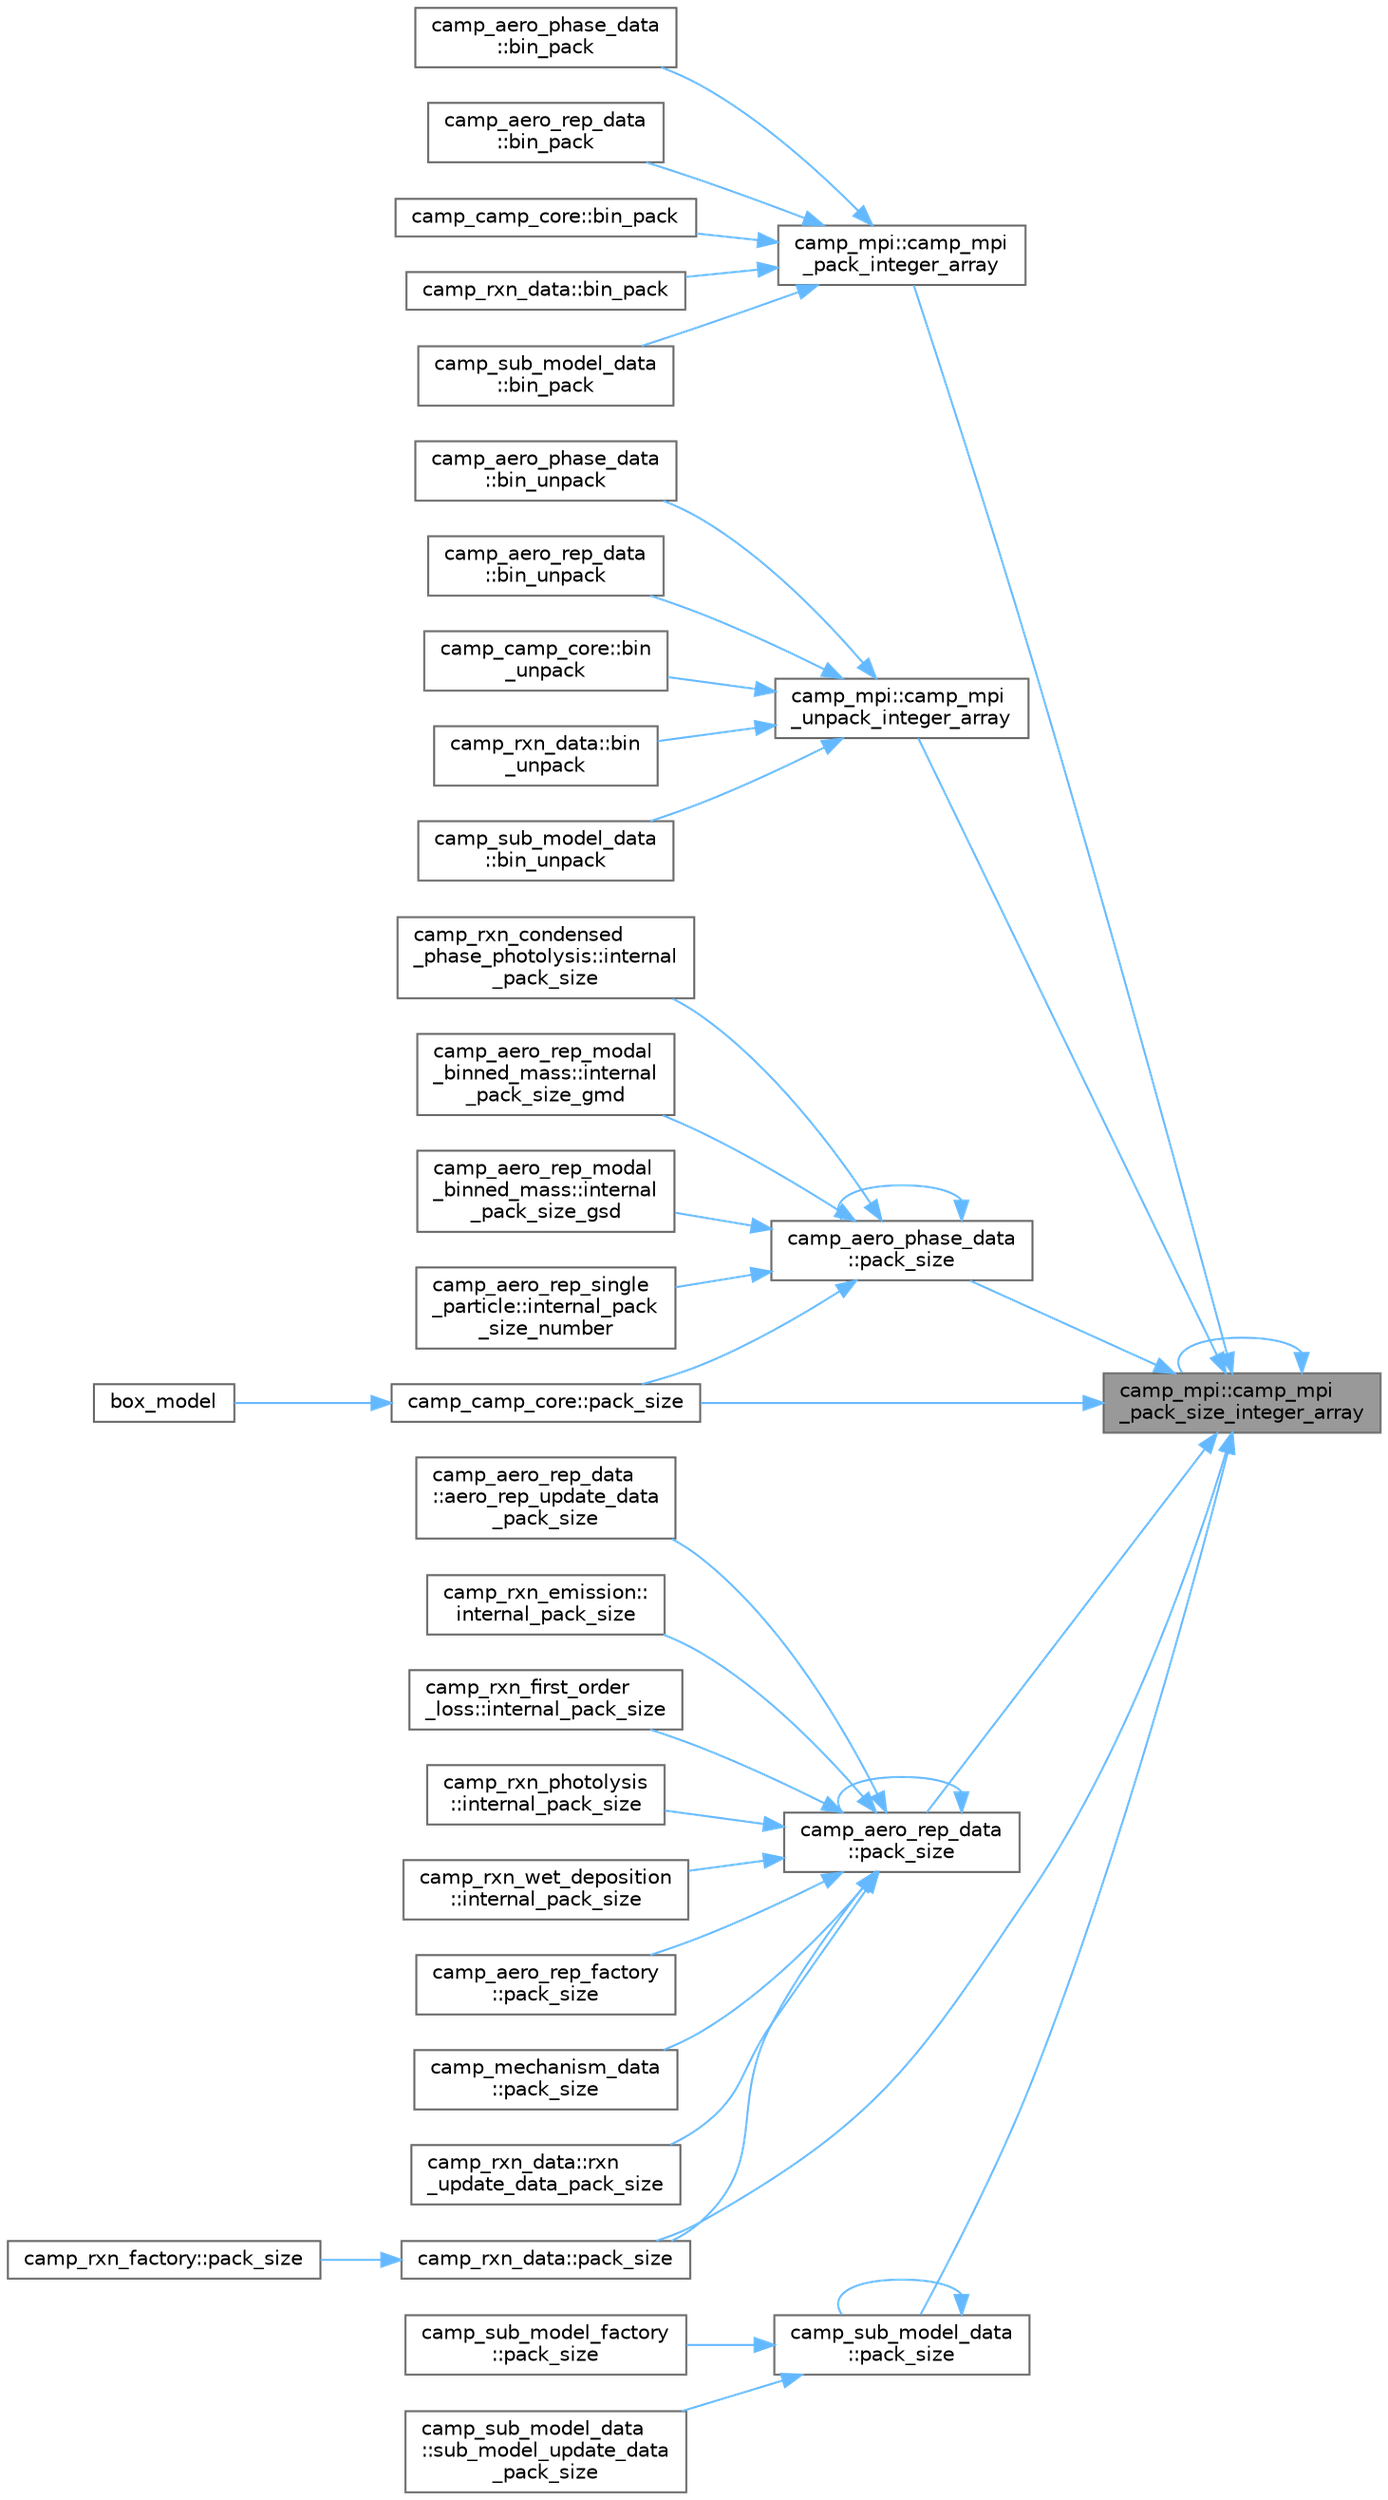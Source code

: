 digraph "camp_mpi::camp_mpi_pack_size_integer_array"
{
 // LATEX_PDF_SIZE
  bgcolor="transparent";
  edge [fontname=Helvetica,fontsize=10,labelfontname=Helvetica,labelfontsize=10];
  node [fontname=Helvetica,fontsize=10,shape=box,height=0.2,width=0.4];
  rankdir="RL";
  Node1 [label="camp_mpi::camp_mpi\l_pack_size_integer_array",height=0.2,width=0.4,color="gray40", fillcolor="grey60", style="filled", fontcolor="black",tooltip="Determines the number of bytes required to pack the given value."];
  Node1 -> Node2 [dir="back",color="steelblue1",style="solid"];
  Node2 [label="camp_mpi::camp_mpi\l_pack_integer_array",height=0.2,width=0.4,color="grey40", fillcolor="white", style="filled",URL="$namespacecamp__mpi.html#a03468f17d2c13d6389a29b0223a4d7e6",tooltip="Packs the given value into the buffer, advancing position."];
  Node2 -> Node3 [dir="back",color="steelblue1",style="solid"];
  Node3 [label="camp_aero_phase_data\l::bin_pack",height=0.2,width=0.4,color="grey40", fillcolor="white", style="filled",URL="$namespacecamp__aero__phase__data.html#a78ab23075574ec07c5cd74364fd598fa",tooltip="Pack the given value to the buffer, advancing position."];
  Node2 -> Node4 [dir="back",color="steelblue1",style="solid"];
  Node4 [label="camp_aero_rep_data\l::bin_pack",height=0.2,width=0.4,color="grey40", fillcolor="white", style="filled",URL="$namespacecamp__aero__rep__data.html#aa471287791c2cad0240436fe9235112b",tooltip="Pack the given value to the buffer, advancing position."];
  Node2 -> Node5 [dir="back",color="steelblue1",style="solid"];
  Node5 [label="camp_camp_core::bin_pack",height=0.2,width=0.4,color="grey40", fillcolor="white", style="filled",URL="$namespacecamp__camp__core.html#ae216d8a1432331a0ca2b22fa764e5f8e",tooltip="Pack the given value to the buffer, advancing position."];
  Node2 -> Node6 [dir="back",color="steelblue1",style="solid"];
  Node6 [label="camp_rxn_data::bin_pack",height=0.2,width=0.4,color="grey40", fillcolor="white", style="filled",URL="$namespacecamp__rxn__data.html#a4fa66622a18e48d16cad5afaadae03d8",tooltip="Pack the given value to the buffer, advancing position."];
  Node2 -> Node7 [dir="back",color="steelblue1",style="solid"];
  Node7 [label="camp_sub_model_data\l::bin_pack",height=0.2,width=0.4,color="grey40", fillcolor="white", style="filled",URL="$namespacecamp__sub__model__data.html#ad3ae5763737bf7ebe30d20a9afd982ca",tooltip="Pack the given value to the buffer, advancing position."];
  Node1 -> Node1 [dir="back",color="steelblue1",style="solid"];
  Node1 -> Node8 [dir="back",color="steelblue1",style="solid"];
  Node8 [label="camp_mpi::camp_mpi\l_unpack_integer_array",height=0.2,width=0.4,color="grey40", fillcolor="white", style="filled",URL="$namespacecamp__mpi.html#a3b9e1ec6bb02bc828b8a1790a8299349",tooltip="Unpacks the given value from the buffer, advancing position."];
  Node8 -> Node9 [dir="back",color="steelblue1",style="solid"];
  Node9 [label="camp_aero_phase_data\l::bin_unpack",height=0.2,width=0.4,color="grey40", fillcolor="white", style="filled",URL="$namespacecamp__aero__phase__data.html#a23c96791127ac6fd34c98a5ab639fdb6",tooltip="Unpack the given value from the buffer, advancing position."];
  Node8 -> Node10 [dir="back",color="steelblue1",style="solid"];
  Node10 [label="camp_aero_rep_data\l::bin_unpack",height=0.2,width=0.4,color="grey40", fillcolor="white", style="filled",URL="$namespacecamp__aero__rep__data.html#a91546a38b603abfb401ca201801661d2",tooltip="Unpack the given value from the buffer, advancing position."];
  Node8 -> Node11 [dir="back",color="steelblue1",style="solid"];
  Node11 [label="camp_camp_core::bin\l_unpack",height=0.2,width=0.4,color="grey40", fillcolor="white", style="filled",URL="$namespacecamp__camp__core.html#a672a6ddc1f764207c4b6aa80b72ea203",tooltip="Unpack the given value from the buffer, advancing position."];
  Node8 -> Node12 [dir="back",color="steelblue1",style="solid"];
  Node12 [label="camp_rxn_data::bin\l_unpack",height=0.2,width=0.4,color="grey40", fillcolor="white", style="filled",URL="$namespacecamp__rxn__data.html#a75df99889ced5d095558bac4cb588042",tooltip="Unpack the given value from the buffer, advancing position."];
  Node8 -> Node13 [dir="back",color="steelblue1",style="solid"];
  Node13 [label="camp_sub_model_data\l::bin_unpack",height=0.2,width=0.4,color="grey40", fillcolor="white", style="filled",URL="$namespacecamp__sub__model__data.html#ae7192796fefdd97445c70b628da1733b",tooltip="Unpack the given value from the buffer, advancing position."];
  Node1 -> Node14 [dir="back",color="steelblue1",style="solid"];
  Node14 [label="camp_aero_phase_data\l::pack_size",height=0.2,width=0.4,color="grey40", fillcolor="white", style="filled",URL="$namespacecamp__aero__phase__data.html#a8f3f446ed030f9ec8af894715c950807",tooltip="Determine the size of a binary required to pack the aerosol representation data."];
  Node14 -> Node15 [dir="back",color="steelblue1",style="solid"];
  Node15 [label="camp_rxn_condensed\l_phase_photolysis::internal\l_pack_size",height=0.2,width=0.4,color="grey40", fillcolor="white", style="filled",URL="$namespacecamp__rxn__condensed__phase__photolysis.html#a60e574eee0bc40e96cddb2c8e0c8138e",tooltip="Determine the size of a binary required to pack the reaction data."];
  Node14 -> Node16 [dir="back",color="steelblue1",style="solid"];
  Node16 [label="camp_aero_rep_modal\l_binned_mass::internal\l_pack_size_gmd",height=0.2,width=0.4,color="grey40", fillcolor="white", style="filled",URL="$namespacecamp__aero__rep__modal__binned__mass.html#a9920f00c282b728d22fdb6a31d513220",tooltip="Determine the size of a binary required to pack the reaction data."];
  Node14 -> Node17 [dir="back",color="steelblue1",style="solid"];
  Node17 [label="camp_aero_rep_modal\l_binned_mass::internal\l_pack_size_gsd",height=0.2,width=0.4,color="grey40", fillcolor="white", style="filled",URL="$namespacecamp__aero__rep__modal__binned__mass.html#ab973efc29931da1013cbaf9d91502413",tooltip="Determine the size of a binary required to pack the reaction data."];
  Node14 -> Node18 [dir="back",color="steelblue1",style="solid"];
  Node18 [label="camp_aero_rep_single\l_particle::internal_pack\l_size_number",height=0.2,width=0.4,color="grey40", fillcolor="white", style="filled",URL="$namespacecamp__aero__rep__single__particle.html#a0544cb13e3473655abef7c470fb1c1fc",tooltip="Determine the size of a binary required to pack the reaction data."];
  Node14 -> Node14 [dir="back",color="steelblue1",style="solid"];
  Node14 -> Node19 [dir="back",color="steelblue1",style="solid"];
  Node19 [label="camp_camp_core::pack_size",height=0.2,width=0.4,color="grey40", fillcolor="white", style="filled",URL="$namespacecamp__camp__core.html#acbb7425e5bdb0e8af60c1d7b1d372fd2",tooltip="Determine the size of a binary required to pack the mechanism."];
  Node19 -> Node20 [dir="back",color="steelblue1",style="solid"];
  Node20 [label="box_model",height=0.2,width=0.4,color="grey40", fillcolor="white", style="filled",URL="$part__4__code_2box__model_8_f90.html#a3f8c0234515cc17b2f3e366868b8646b",tooltip=" "];
  Node1 -> Node21 [dir="back",color="steelblue1",style="solid"];
  Node21 [label="camp_aero_rep_data\l::pack_size",height=0.2,width=0.4,color="grey40", fillcolor="white", style="filled",URL="$namespacecamp__aero__rep__data.html#a4a1d35f1a4f0f3a24aae257c90eb7d7b",tooltip="Determine the size of a binary required to pack the aerosol representation data."];
  Node21 -> Node22 [dir="back",color="steelblue1",style="solid"];
  Node22 [label="camp_aero_rep_data\l::aero_rep_update_data\l_pack_size",height=0.2,width=0.4,color="grey40", fillcolor="white", style="filled",URL="$namespacecamp__aero__rep__data.html#a2cbe750986350959de8042b064fa4678",tooltip="Determine the size of a binary required to pack the reaction data."];
  Node21 -> Node23 [dir="back",color="steelblue1",style="solid"];
  Node23 [label="camp_rxn_emission::\linternal_pack_size",height=0.2,width=0.4,color="grey40", fillcolor="white", style="filled",URL="$namespacecamp__rxn__emission.html#a39eb8f193083fa40ef8d84643aa04ac2",tooltip="Determine the size of a binary required to pack the reaction data."];
  Node21 -> Node24 [dir="back",color="steelblue1",style="solid"];
  Node24 [label="camp_rxn_first_order\l_loss::internal_pack_size",height=0.2,width=0.4,color="grey40", fillcolor="white", style="filled",URL="$namespacecamp__rxn__first__order__loss.html#a89cafcfa5470cf801f0b142f3c5a3965",tooltip="Determine the size of a binary required to pack the reaction data."];
  Node21 -> Node25 [dir="back",color="steelblue1",style="solid"];
  Node25 [label="camp_rxn_photolysis\l::internal_pack_size",height=0.2,width=0.4,color="grey40", fillcolor="white", style="filled",URL="$namespacecamp__rxn__photolysis.html#a2cabb5f83401fb4ee6a7da9d8db3b52a",tooltip="Determine the size of a binary required to pack the reaction data."];
  Node21 -> Node26 [dir="back",color="steelblue1",style="solid"];
  Node26 [label="camp_rxn_wet_deposition\l::internal_pack_size",height=0.2,width=0.4,color="grey40", fillcolor="white", style="filled",URL="$namespacecamp__rxn__wet__deposition.html#ad301ae9ff9a860e7b2a24e4593875180",tooltip="Determine the size of a binary required to pack the reaction data."];
  Node21 -> Node27 [dir="back",color="steelblue1",style="solid"];
  Node27 [label="camp_aero_rep_factory\l::pack_size",height=0.2,width=0.4,color="grey40", fillcolor="white", style="filled",URL="$namespacecamp__aero__rep__factory.html#a253696180679d443a17dc5d00973d2b1",tooltip="Determine the size of a binary required to pack an aerosol representation."];
  Node21 -> Node21 [dir="back",color="steelblue1",style="solid"];
  Node21 -> Node28 [dir="back",color="steelblue1",style="solid"];
  Node28 [label="camp_mechanism_data\l::pack_size",height=0.2,width=0.4,color="grey40", fillcolor="white", style="filled",URL="$namespacecamp__mechanism__data.html#a07d730e121af5fd3035f6ccddb855b72",tooltip="Determine the size of a binary required to pack the mechanism."];
  Node21 -> Node29 [dir="back",color="steelblue1",style="solid"];
  Node29 [label="camp_rxn_data::pack_size",height=0.2,width=0.4,color="grey40", fillcolor="white", style="filled",URL="$namespacecamp__rxn__data.html#a03c2677e2905ea3b28ba1c1b77d79f90",tooltip="Determine the size of a binary required to pack the reaction data."];
  Node29 -> Node30 [dir="back",color="steelblue1",style="solid"];
  Node30 [label="camp_rxn_factory::pack_size",height=0.2,width=0.4,color="grey40", fillcolor="white", style="filled",URL="$namespacecamp__rxn__factory.html#a6222bd3f74c00727487b7e9f01602682",tooltip="Determine the size of a binary required to pack a reaction."];
  Node21 -> Node31 [dir="back",color="steelblue1",style="solid"];
  Node31 [label="camp_rxn_data::rxn\l_update_data_pack_size",height=0.2,width=0.4,color="grey40", fillcolor="white", style="filled",URL="$namespacecamp__rxn__data.html#ae08ddb27fa7f7d4a0910a990719f70f7",tooltip="Determine the size of a binary required to pack the reaction data."];
  Node1 -> Node19 [dir="back",color="steelblue1",style="solid"];
  Node1 -> Node29 [dir="back",color="steelblue1",style="solid"];
  Node1 -> Node32 [dir="back",color="steelblue1",style="solid"];
  Node32 [label="camp_sub_model_data\l::pack_size",height=0.2,width=0.4,color="grey40", fillcolor="white", style="filled",URL="$namespacecamp__sub__model__data.html#a428e7081801d630bdf8d9f544842a2a3",tooltip="Determine the size of a binary required to pack the reaction data."];
  Node32 -> Node32 [dir="back",color="steelblue1",style="solid"];
  Node32 -> Node33 [dir="back",color="steelblue1",style="solid"];
  Node33 [label="camp_sub_model_factory\l::pack_size",height=0.2,width=0.4,color="grey40", fillcolor="white", style="filled",URL="$namespacecamp__sub__model__factory.html#af73bdd51e97a9f4f82a68c658196ec0d",tooltip="Determine the size of a binary required to pack a sub-model."];
  Node32 -> Node34 [dir="back",color="steelblue1",style="solid"];
  Node34 [label="camp_sub_model_data\l::sub_model_update_data\l_pack_size",height=0.2,width=0.4,color="grey40", fillcolor="white", style="filled",URL="$namespacecamp__sub__model__data.html#a220d5f85a6afee00ee82db72f03e48a3",tooltip="Determine the size of a binary required to pack the reaction data."];
}
